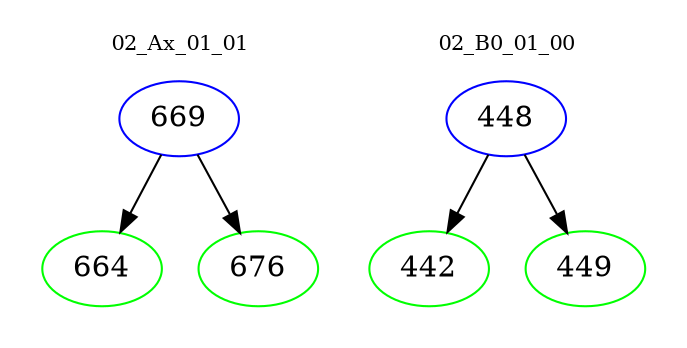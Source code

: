 digraph{
subgraph cluster_0 {
color = white
label = "02_Ax_01_01";
fontsize=10;
T0_669 [label="669", color="blue"]
T0_669 -> T0_664 [color="black"]
T0_664 [label="664", color="green"]
T0_669 -> T0_676 [color="black"]
T0_676 [label="676", color="green"]
}
subgraph cluster_1 {
color = white
label = "02_B0_01_00";
fontsize=10;
T1_448 [label="448", color="blue"]
T1_448 -> T1_442 [color="black"]
T1_442 [label="442", color="green"]
T1_448 -> T1_449 [color="black"]
T1_449 [label="449", color="green"]
}
}
